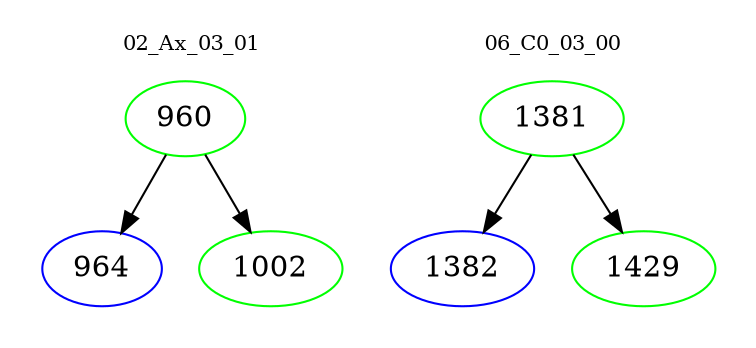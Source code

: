 digraph{
subgraph cluster_0 {
color = white
label = "02_Ax_03_01";
fontsize=10;
T0_960 [label="960", color="green"]
T0_960 -> T0_964 [color="black"]
T0_964 [label="964", color="blue"]
T0_960 -> T0_1002 [color="black"]
T0_1002 [label="1002", color="green"]
}
subgraph cluster_1 {
color = white
label = "06_C0_03_00";
fontsize=10;
T1_1381 [label="1381", color="green"]
T1_1381 -> T1_1382 [color="black"]
T1_1382 [label="1382", color="blue"]
T1_1381 -> T1_1429 [color="black"]
T1_1429 [label="1429", color="green"]
}
}
